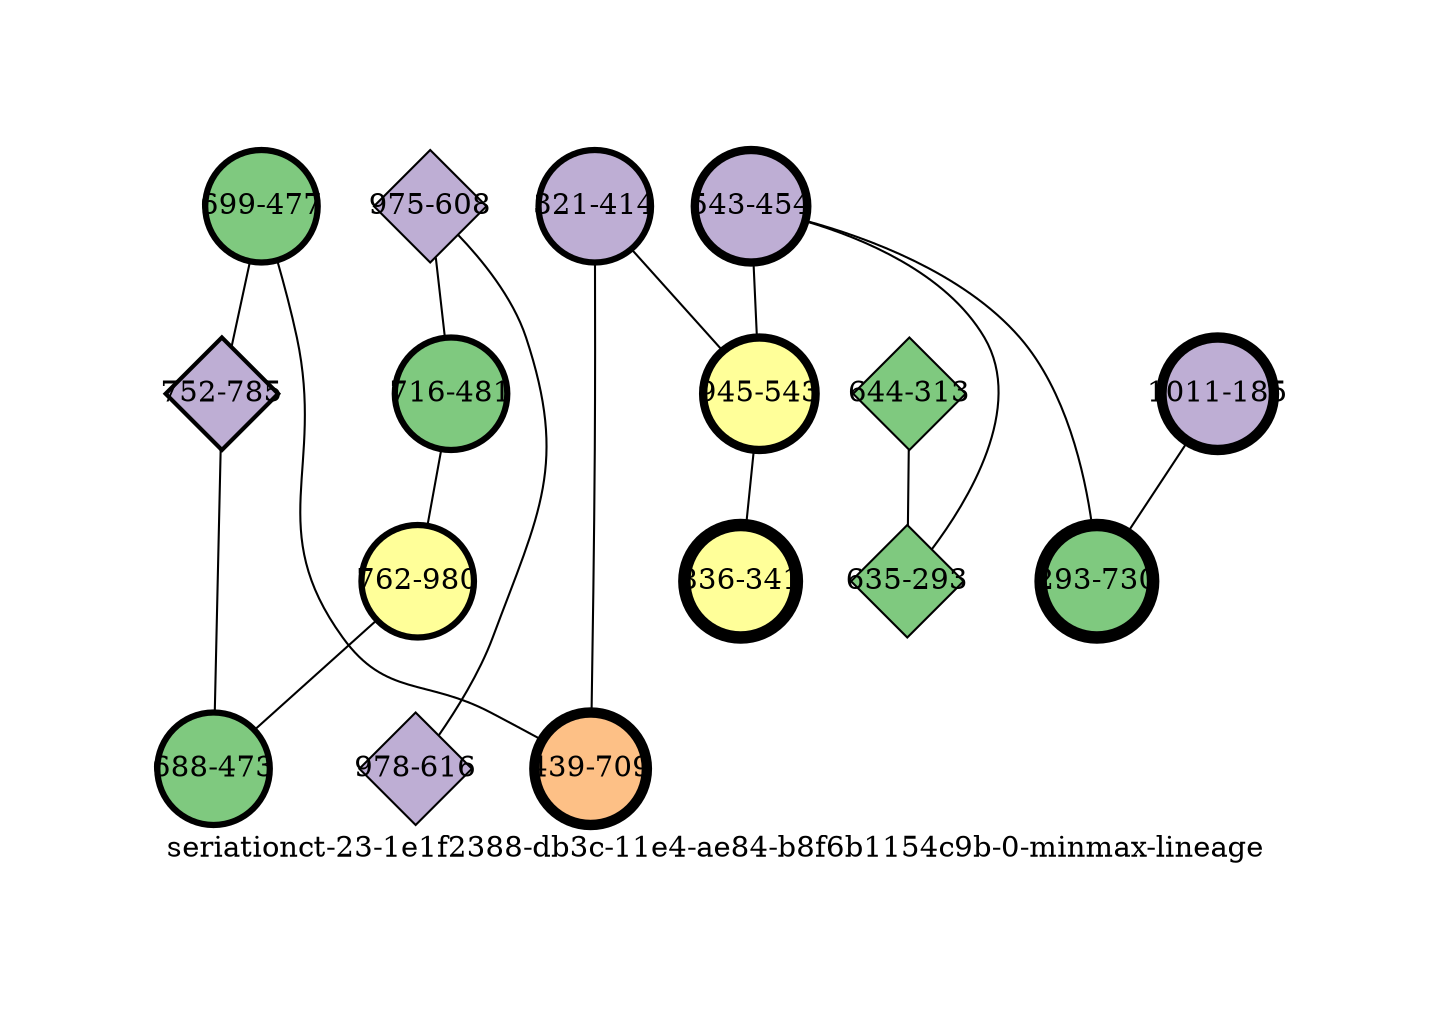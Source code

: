 strict graph "seriationct-23-1e1f2388-db3c-11e4-ae84-b8f6b1154c9b-0-minmax-lineage" {
labelloc=b;
ratio=auto;
pad="1.0";
label="seriationct-23-1e1f2388-db3c-11e4-ae84-b8f6b1154c9b-0-minmax-lineage";
node [width="0.75", style=filled, fixedsize=true, height="0.75", shape=circle, label=""];
0 [xCoordinate="477.0", appears_in_slice=3, yCoordinate="699.0", colorscheme=accent6, lineage_id=0, short_label="699-477", label="699-477", shape=circle, cluster_id=0, fillcolor=1, size="500.0", id=0, penwidth="3.0"];
1 [xCoordinate="608.0", appears_in_slice=1, yCoordinate="975.0", colorscheme=accent6, lineage_id=2, short_label="975-608", label="975-608", shape=diamond, cluster_id=1, fillcolor=2, size="500.0", id=1, penwidth="1.0"];
2 [xCoordinate="785.0", appears_in_slice=2, yCoordinate="752.0", colorscheme=accent6, lineage_id=2, short_label="752-785", label="752-785", shape=diamond, cluster_id=1, fillcolor=2, size="500.0", id=2, penwidth="2.0"];
3 [xCoordinate="313.0", appears_in_slice=1, yCoordinate="644.0", colorscheme=accent6, lineage_id=2, short_label="644-313", label="644-313", shape=diamond, cluster_id=0, fillcolor=1, size="500.0", id=8, penwidth="1.0"];
4 [xCoordinate="481.0", appears_in_slice=3, yCoordinate="716.0", colorscheme=accent6, lineage_id=0, short_label="716-481", label="716-481", shape=circle, cluster_id=0, fillcolor=1, size="500.0", id=4, penwidth="3.0"];
5 [xCoordinate="980.0", appears_in_slice=3, yCoordinate="762.0", colorscheme=accent6, lineage_id=0, short_label="762-980", label="762-980", shape=circle, cluster_id=3, fillcolor=4, size="500.0", id=5, penwidth="3.0"];
6 [xCoordinate="414.0", appears_in_slice=3, yCoordinate="321.0", colorscheme=accent6, lineage_id=0, short_label="321-414", label="321-414", shape=circle, cluster_id=1, fillcolor=2, size="500.0", id=6, penwidth="3.0"];
7 [xCoordinate="473.0", appears_in_slice=3, yCoordinate="688.0", colorscheme=accent6, lineage_id=0, short_label="688-473", label="688-473", shape=circle, cluster_id=0, fillcolor=1, size="500.0", id=15, penwidth="3.0"];
8 [xCoordinate="454.0", appears_in_slice=4, yCoordinate="543.0", colorscheme=accent6, lineage_id=0, short_label="543-454", label="543-454", shape=circle, cluster_id=1, fillcolor=2, size="500.0", id=3, penwidth="4.0"];
9 [xCoordinate="185.0", appears_in_slice=5, yCoordinate="1011.0", colorscheme=accent6, lineage_id=0, short_label="1011-185", label="1011-185", shape=circle, cluster_id=1, fillcolor=2, size="500.0", id=9, penwidth="5.0"];
10 [xCoordinate="709.0", appears_in_slice=5, yCoordinate="439.0", colorscheme=accent6, lineage_id=0, short_label="439-709", label="439-709", shape=circle, cluster_id=2, fillcolor=3, size="500.0", id=13, penwidth="5.0"];
11 [xCoordinate="293.0", appears_in_slice=1, yCoordinate="635.0", colorscheme=accent6, lineage_id=2, short_label="635-293", label="635-293", shape=diamond, cluster_id=0, fillcolor=1, size="500.0", id=10, penwidth="1.0"];
12 [xCoordinate="543.0", appears_in_slice=4, yCoordinate="945.0", colorscheme=accent6, lineage_id=0, short_label="945-543", label="945-543", shape=circle, cluster_id=3, fillcolor=4, size="500.0", id=11, penwidth="4.0"];
13 [xCoordinate="616.0", appears_in_slice=1, yCoordinate="978.0", colorscheme=accent6, lineage_id=2, short_label="978-616", label="978-616", shape=diamond, cluster_id=1, fillcolor=2, size="500.0", id=12, penwidth="1.0"];
14 [xCoordinate="341.0", appears_in_slice=6, yCoordinate="836.0", colorscheme=accent6, lineage_id=0, short_label="836-341", label="836-341", shape=circle, cluster_id=3, fillcolor=4, size="500.0", id=14, penwidth="6.0"];
15 [xCoordinate="730.0", appears_in_slice=6, yCoordinate="293.0", colorscheme=accent6, lineage_id=0, short_label="293-730", label="293-730", shape=circle, cluster_id=0, fillcolor=1, size="500.0", id=7, penwidth="6.0"];
0 -- 10  [inverseweight="4.0380398362", weight="0.247644907075"];
0 -- 2  [inverseweight="5.62686420758", weight="0.177718879132"];
1 -- 4  [inverseweight="1.17338567522", weight="0.852234709455"];
1 -- 13  [inverseweight="42.5628265379", weight="0.0234946802489"];
2 -- 7  [inverseweight="4.3151578095", weight="0.231741235001"];
3 -- 11  [inverseweight="88.3883476483", weight="0.011313708499"];
4 -- 5  [inverseweight="44.1941738242", weight="0.022627416998"];
5 -- 7  [inverseweight="9.90925044112", weight="0.100915806492"];
6 -- 10  [inverseweight="4.07867791342", weight="0.245177486732"];
6 -- 12  [inverseweight="2.85225745683", weight="0.350599486594"];
8 -- 11  [inverseweight="1.01040414589", weight="0.989702985749"];
8 -- 12  [inverseweight="2.36285819363", weight="0.423216256777"];
8 -- 15  [inverseweight="1.99894483562", weight="0.500263930341"];
9 -- 15  [inverseweight="2.03302431002", weight="0.491878033663"];
12 -- 14  [inverseweight="1.9514879328", weight="0.512429507347"];
}
